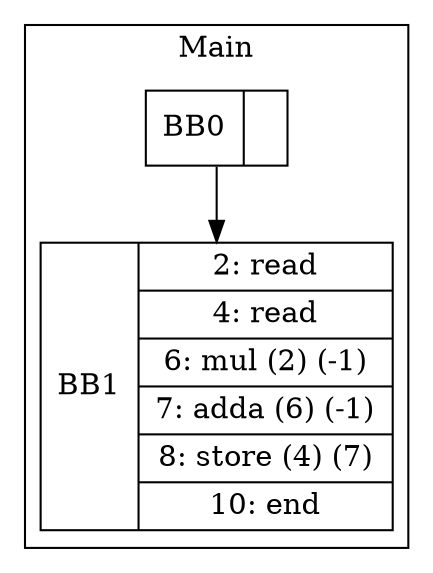digraph G {
node [shape=record];
subgraph cluster_main{
label = "Main";
BB0 [shape=record, label="<b>BB0|}"];
BB1 [shape=record, label="<b>BB1|{2: read|4: read|6: mul (2) (-1)|7: adda (6) (-1)|8: store (4) (7)|10: end}"];
}
BB0:s -> BB1:n ;
}
